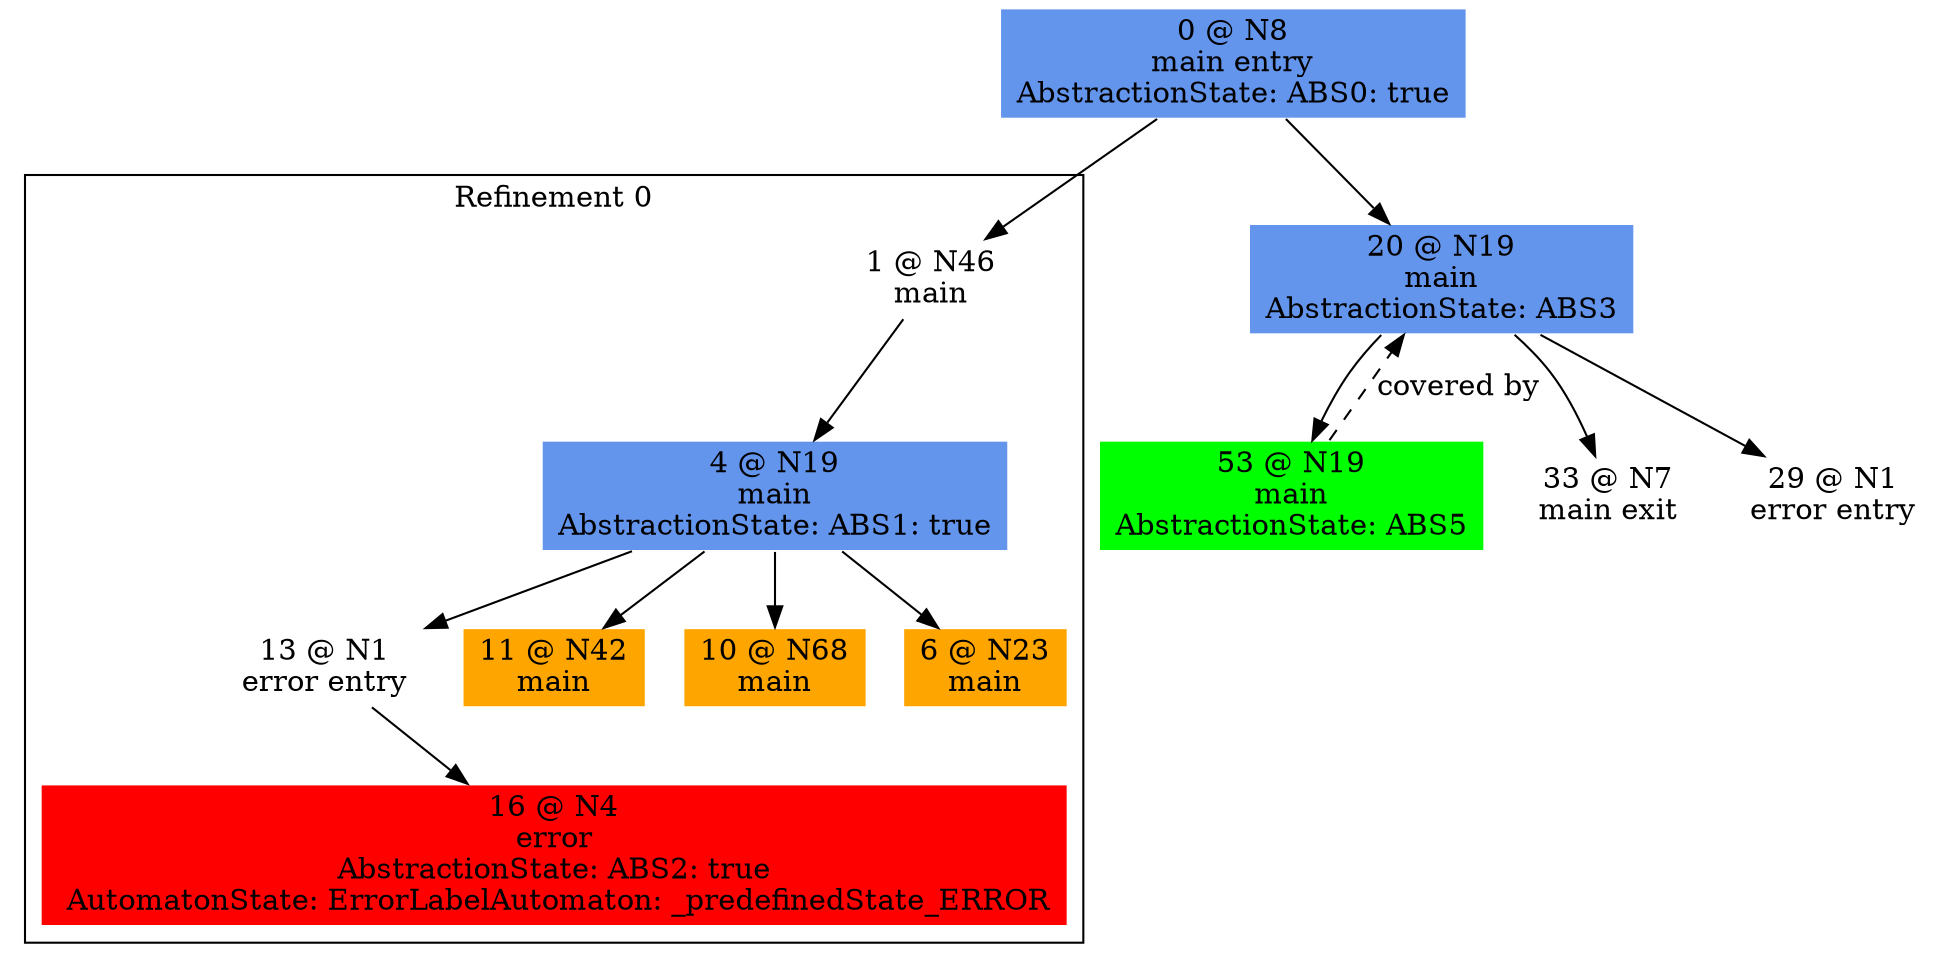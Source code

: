 digraph ARG {
node [style="filled" shape="box" color="white"]
subgraph cluster_0 {
label="Refinement 0"
1 [label="1 @ N46\nmain\n" id="1"]
4 [fillcolor="cornflowerblue" label="4 @ N19\nmain\nAbstractionState: ABS1: true\n" id="4"]
13 [label="13 @ N1\nerror entry\n" id="13"]
16 [fillcolor="red" label="16 @ N4\nerror\nAbstractionState: ABS2: true\n AutomatonState: ErrorLabelAutomaton: _predefinedState_ERROR\n" id="16"]
11 [fillcolor="orange" label="11 @ N42\nmain\n" id="11"]
10 [fillcolor="orange" label="10 @ N68\nmain\n" id="10"]
6 [fillcolor="orange" label="6 @ N23\nmain\n" id="6"]
1 -> 4 []
4 -> 6 []
4 -> 10 []
4 -> 11 []
4 -> 13 []
13 -> 16 []
}
0 -> 1
0 [fillcolor="cornflowerblue" label="0 @ N8\nmain entry\nAbstractionState: ABS0: true\n" id="0"]
20 [fillcolor="cornflowerblue" label="20 @ N19\nmain\nAbstractionState: ABS3\n" id="20"]
53 [fillcolor="green" label="53 @ N19\nmain\nAbstractionState: ABS5\n" id="53"]
33 [label="33 @ N7\nmain exit\n" id="33"]
29 [label="29 @ N1\nerror entry\n" id="29"]
0 -> 20 []
53 -> 20 [style="dashed" weight="0" label="covered by"]
20 -> 29 []
20 -> 33 []
20 -> 53 []
}
